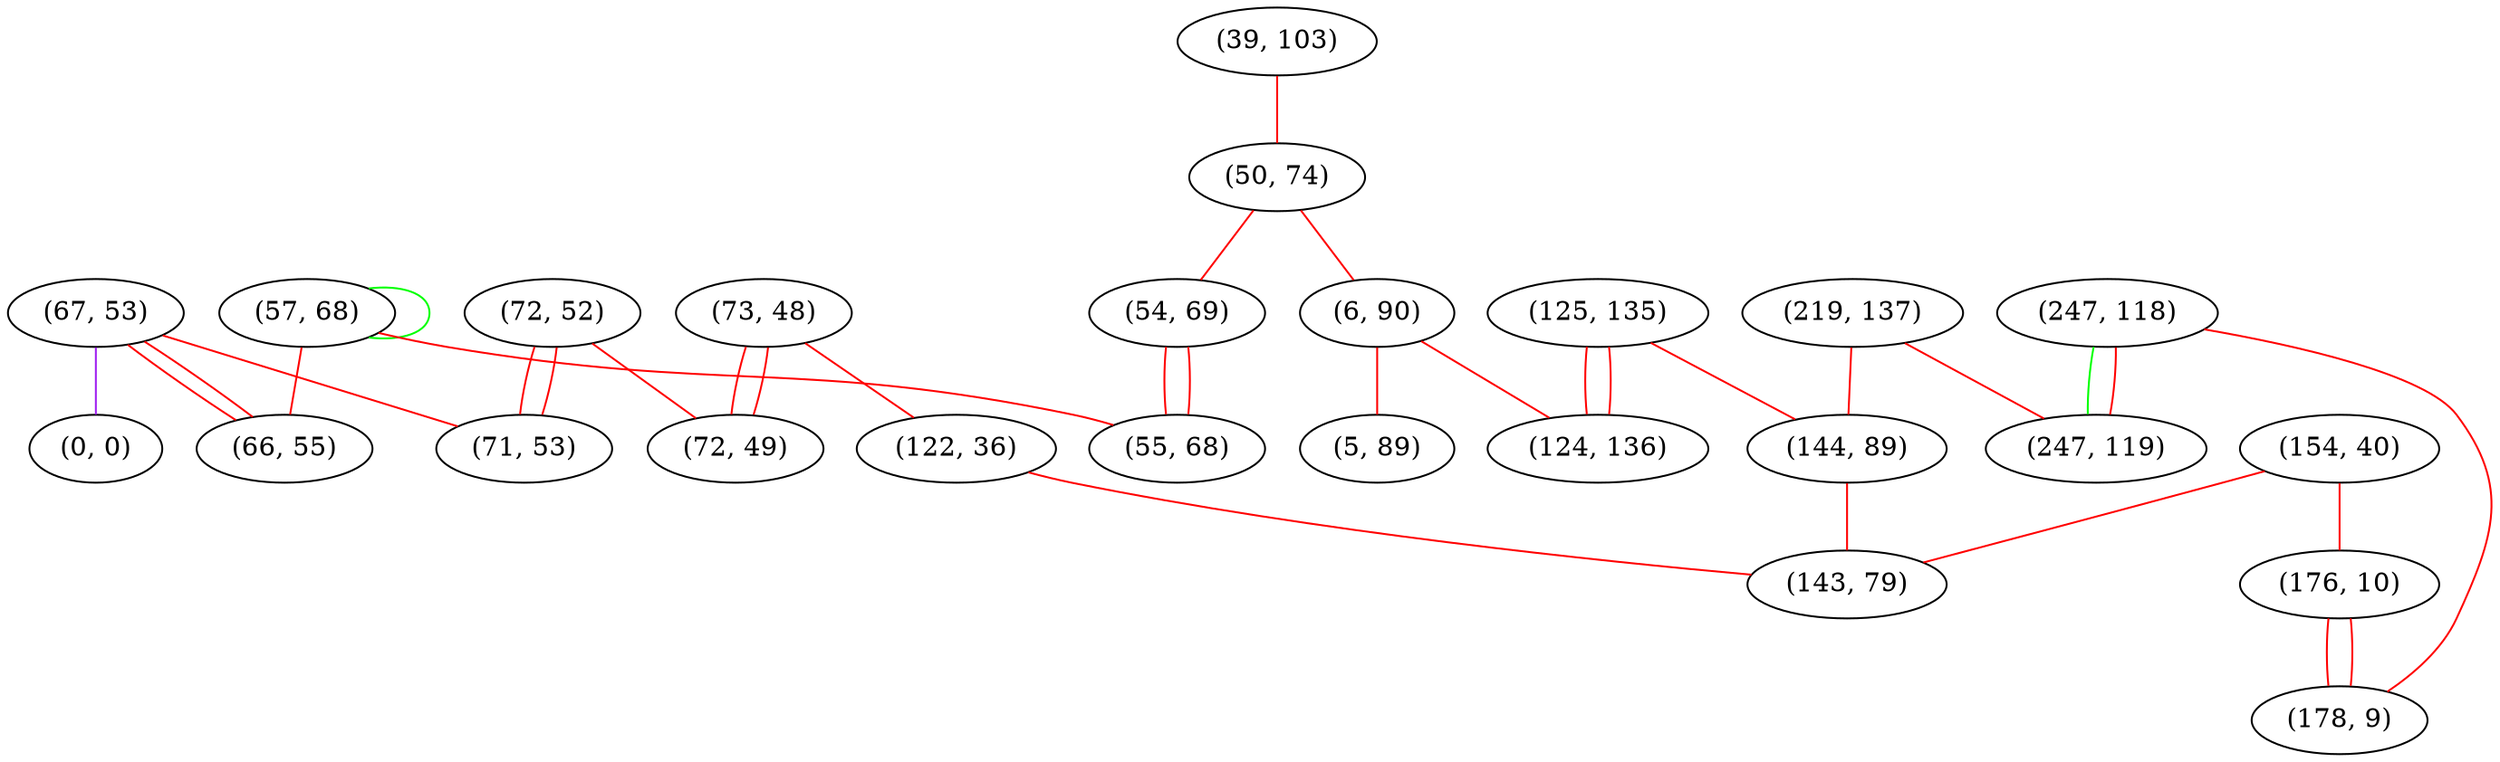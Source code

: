 graph "" {
"(57, 68)";
"(247, 118)";
"(39, 103)";
"(72, 52)";
"(154, 40)";
"(219, 137)";
"(125, 135)";
"(67, 53)";
"(73, 48)";
"(72, 49)";
"(50, 74)";
"(0, 0)";
"(176, 10)";
"(54, 69)";
"(66, 55)";
"(71, 53)";
"(122, 36)";
"(178, 9)";
"(6, 90)";
"(55, 68)";
"(247, 119)";
"(124, 136)";
"(5, 89)";
"(144, 89)";
"(143, 79)";
"(57, 68)" -- "(55, 68)"  [color=red, key=0, weight=1];
"(57, 68)" -- "(66, 55)"  [color=red, key=0, weight=1];
"(57, 68)" -- "(57, 68)"  [color=green, key=0, weight=2];
"(247, 118)" -- "(247, 119)"  [color=green, key=0, weight=2];
"(247, 118)" -- "(247, 119)"  [color=red, key=1, weight=1];
"(247, 118)" -- "(178, 9)"  [color=red, key=0, weight=1];
"(39, 103)" -- "(50, 74)"  [color=red, key=0, weight=1];
"(72, 52)" -- "(72, 49)"  [color=red, key=0, weight=1];
"(72, 52)" -- "(71, 53)"  [color=red, key=0, weight=1];
"(72, 52)" -- "(71, 53)"  [color=red, key=1, weight=1];
"(154, 40)" -- "(143, 79)"  [color=red, key=0, weight=1];
"(154, 40)" -- "(176, 10)"  [color=red, key=0, weight=1];
"(219, 137)" -- "(144, 89)"  [color=red, key=0, weight=1];
"(219, 137)" -- "(247, 119)"  [color=red, key=0, weight=1];
"(125, 135)" -- "(144, 89)"  [color=red, key=0, weight=1];
"(125, 135)" -- "(124, 136)"  [color=red, key=0, weight=1];
"(125, 135)" -- "(124, 136)"  [color=red, key=1, weight=1];
"(67, 53)" -- "(66, 55)"  [color=red, key=0, weight=1];
"(67, 53)" -- "(66, 55)"  [color=red, key=1, weight=1];
"(67, 53)" -- "(71, 53)"  [color=red, key=0, weight=1];
"(67, 53)" -- "(0, 0)"  [color=purple, key=0, weight=4];
"(73, 48)" -- "(72, 49)"  [color=red, key=0, weight=1];
"(73, 48)" -- "(72, 49)"  [color=red, key=1, weight=1];
"(73, 48)" -- "(122, 36)"  [color=red, key=0, weight=1];
"(50, 74)" -- "(6, 90)"  [color=red, key=0, weight=1];
"(50, 74)" -- "(54, 69)"  [color=red, key=0, weight=1];
"(176, 10)" -- "(178, 9)"  [color=red, key=0, weight=1];
"(176, 10)" -- "(178, 9)"  [color=red, key=1, weight=1];
"(54, 69)" -- "(55, 68)"  [color=red, key=0, weight=1];
"(54, 69)" -- "(55, 68)"  [color=red, key=1, weight=1];
"(122, 36)" -- "(143, 79)"  [color=red, key=0, weight=1];
"(6, 90)" -- "(5, 89)"  [color=red, key=0, weight=1];
"(6, 90)" -- "(124, 136)"  [color=red, key=0, weight=1];
"(144, 89)" -- "(143, 79)"  [color=red, key=0, weight=1];
}
